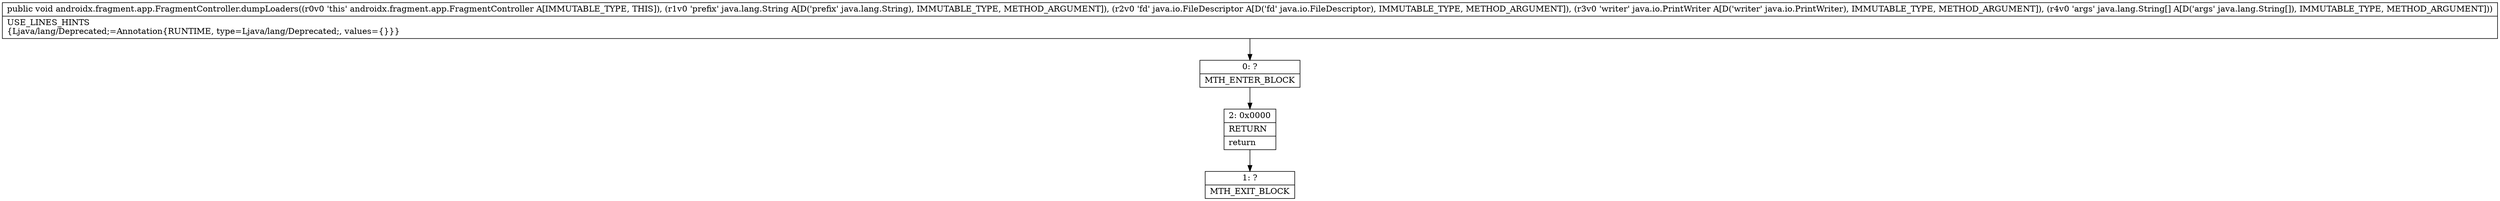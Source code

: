 digraph "CFG forandroidx.fragment.app.FragmentController.dumpLoaders(Ljava\/lang\/String;Ljava\/io\/FileDescriptor;Ljava\/io\/PrintWriter;[Ljava\/lang\/String;)V" {
Node_0 [shape=record,label="{0\:\ ?|MTH_ENTER_BLOCK\l}"];
Node_2 [shape=record,label="{2\:\ 0x0000|RETURN\l|return\l}"];
Node_1 [shape=record,label="{1\:\ ?|MTH_EXIT_BLOCK\l}"];
MethodNode[shape=record,label="{public void androidx.fragment.app.FragmentController.dumpLoaders((r0v0 'this' androidx.fragment.app.FragmentController A[IMMUTABLE_TYPE, THIS]), (r1v0 'prefix' java.lang.String A[D('prefix' java.lang.String), IMMUTABLE_TYPE, METHOD_ARGUMENT]), (r2v0 'fd' java.io.FileDescriptor A[D('fd' java.io.FileDescriptor), IMMUTABLE_TYPE, METHOD_ARGUMENT]), (r3v0 'writer' java.io.PrintWriter A[D('writer' java.io.PrintWriter), IMMUTABLE_TYPE, METHOD_ARGUMENT]), (r4v0 'args' java.lang.String[] A[D('args' java.lang.String[]), IMMUTABLE_TYPE, METHOD_ARGUMENT]))  | USE_LINES_HINTS\l\{Ljava\/lang\/Deprecated;=Annotation\{RUNTIME, type=Ljava\/lang\/Deprecated;, values=\{\}\}\}\l}"];
MethodNode -> Node_0;Node_0 -> Node_2;
Node_2 -> Node_1;
}

